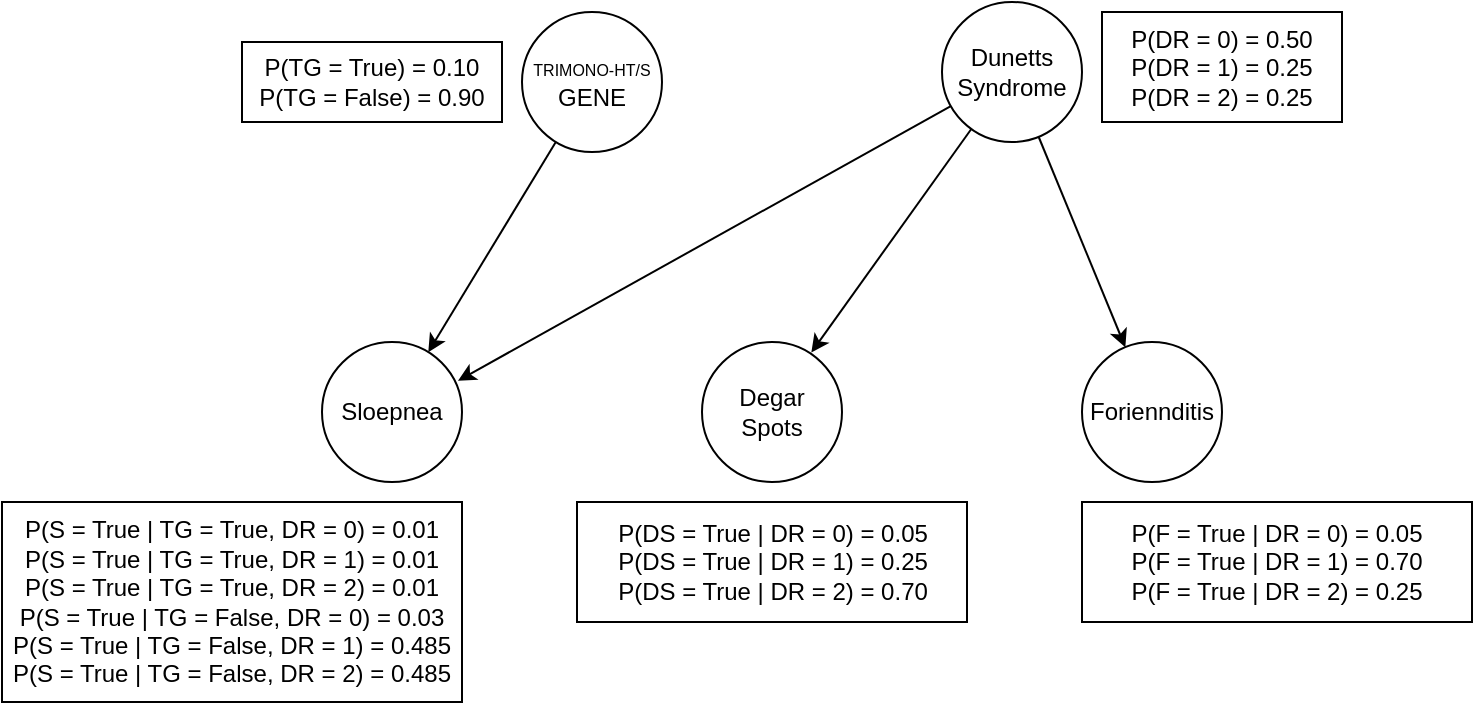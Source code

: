 <mxfile version="24.2.2" type="onedrive">
  <diagram name="第 1 页" id="tM6t7vS76mIx5nxMkh-z">
    <mxGraphModel grid="1" page="1" gridSize="10" guides="1" tooltips="1" connect="1" arrows="1" fold="1" pageScale="1" pageWidth="1200" pageHeight="500" math="0" shadow="0">
      <root>
        <mxCell id="0" />
        <mxCell id="1" parent="0" />
        <mxCell id="M5WA7xJpAliksB-nWC_Y-7" style="edgeStyle=none;rounded=0;orthogonalLoop=1;jettySize=auto;html=1;" edge="1" parent="1" source="M5WA7xJpAliksB-nWC_Y-1" target="M5WA7xJpAliksB-nWC_Y-3">
          <mxGeometry relative="1" as="geometry" />
        </mxCell>
        <mxCell id="M5WA7xJpAliksB-nWC_Y-8" style="edgeStyle=none;rounded=0;orthogonalLoop=1;jettySize=auto;html=1;entryX=0.971;entryY=0.277;entryDx=0;entryDy=0;entryPerimeter=0;" edge="1" parent="1" source="M5WA7xJpAliksB-nWC_Y-1" target="M5WA7xJpAliksB-nWC_Y-2">
          <mxGeometry relative="1" as="geometry" />
        </mxCell>
        <mxCell id="M5WA7xJpAliksB-nWC_Y-9" style="edgeStyle=none;rounded=0;orthogonalLoop=1;jettySize=auto;html=1;entryX=0.781;entryY=0.075;entryDx=0;entryDy=0;entryPerimeter=0;" edge="1" parent="1" source="M5WA7xJpAliksB-nWC_Y-1" target="M5WA7xJpAliksB-nWC_Y-4">
          <mxGeometry relative="1" as="geometry" />
        </mxCell>
        <mxCell id="M5WA7xJpAliksB-nWC_Y-1" value="Dunetts Syndrome" style="ellipse;whiteSpace=wrap;html=1;aspect=fixed;" vertex="1" parent="1">
          <mxGeometry x="480" y="80" width="70" height="70" as="geometry" />
        </mxCell>
        <mxCell id="M5WA7xJpAliksB-nWC_Y-2" value="Sloepnea" style="ellipse;whiteSpace=wrap;html=1;aspect=fixed;" vertex="1" parent="1">
          <mxGeometry x="170" y="250" width="70" height="70" as="geometry" />
        </mxCell>
        <mxCell id="M5WA7xJpAliksB-nWC_Y-3" value="Foriennditis" style="ellipse;whiteSpace=wrap;html=1;aspect=fixed;" vertex="1" parent="1">
          <mxGeometry x="550" y="250" width="70" height="70" as="geometry" />
        </mxCell>
        <mxCell id="M5WA7xJpAliksB-nWC_Y-4" value="Degar&lt;br&gt;Spots" style="ellipse;whiteSpace=wrap;html=1;aspect=fixed;" vertex="1" parent="1">
          <mxGeometry x="360" y="250" width="70" height="70" as="geometry" />
        </mxCell>
        <mxCell id="M5WA7xJpAliksB-nWC_Y-10" style="edgeStyle=none;rounded=0;orthogonalLoop=1;jettySize=auto;html=1;" edge="1" parent="1" source="M5WA7xJpAliksB-nWC_Y-5" target="M5WA7xJpAliksB-nWC_Y-2">
          <mxGeometry relative="1" as="geometry" />
        </mxCell>
        <mxCell id="M5WA7xJpAliksB-nWC_Y-5" value="&lt;font style=&quot;&quot;&gt;&lt;span style=&quot;font-size: 8px;&quot;&gt;TRIMONO-HT/S&lt;/span&gt;&lt;br&gt;&lt;font style=&quot;font-size: 12px;&quot;&gt;GENE&lt;/font&gt;&lt;br&gt;&lt;/font&gt;" style="ellipse;whiteSpace=wrap;html=1;aspect=fixed;" vertex="1" parent="1">
          <mxGeometry x="270" y="85" width="70" height="70" as="geometry" />
        </mxCell>
        <mxCell id="M5WA7xJpAliksB-nWC_Y-11" value="P(DR = 0) = 0.50&lt;br&gt;P(DR = 1) = 0.25&lt;br&gt;P(DR = 2) = 0.25" style="rounded=0;whiteSpace=wrap;html=1;" vertex="1" parent="1">
          <mxGeometry x="560" y="85" width="120" height="55" as="geometry" />
        </mxCell>
        <mxCell id="M5WA7xJpAliksB-nWC_Y-12" value="P(TG = True) = 0.10&lt;br&gt;P(TG = False) = 0.90" style="rounded=0;whiteSpace=wrap;html=1;" vertex="1" parent="1">
          <mxGeometry x="130" y="100" width="130" height="40" as="geometry" />
        </mxCell>
        <mxCell id="M5WA7xJpAliksB-nWC_Y-13" value="&lt;div&gt;P(S = True | TG = True,&amp;nbsp;&lt;span style=&quot;background-color: initial;&quot;&gt;DR = 0&lt;/span&gt;&lt;span style=&quot;background-color: initial;&quot;&gt;) = 0.01&lt;/span&gt;&lt;/div&gt;&lt;div&gt;P(S = True | TG = True,&amp;nbsp;&lt;span style=&quot;background-color: initial;&quot;&gt;DR = 1&lt;/span&gt;&lt;span style=&quot;background-color: initial;&quot;&gt;) = 0.01&lt;/span&gt;&lt;/div&gt;&lt;div&gt;P(S = True | TG = True,&amp;nbsp;&lt;span style=&quot;background-color: initial;&quot;&gt;DR = 2&lt;/span&gt;&lt;span style=&quot;background-color: initial;&quot;&gt;) = 0.01&lt;/span&gt;&lt;/div&gt;P(S = True | TG = False, DR = 0) = 0.03&lt;br&gt;P(S = True | TG = False, DR = 1) =&amp;nbsp;0.485&lt;br&gt;P(S = True | TG = False, DR = 2) =&amp;nbsp;0.485" style="rounded=0;whiteSpace=wrap;html=1;" vertex="1" parent="1">
          <mxGeometry x="10" y="330" width="230" height="100" as="geometry" />
        </mxCell>
        <mxCell id="M5WA7xJpAliksB-nWC_Y-14" value="P(DS = True | DR = 0) = 0.05&lt;br&gt;P(DS = True | DR = 1) =&amp;nbsp;0.25&lt;br&gt;P(DS = True | DR = 2) = 0.70" style="rounded=0;whiteSpace=wrap;html=1;" vertex="1" parent="1">
          <mxGeometry x="297.5" y="330" width="195" height="60" as="geometry" />
        </mxCell>
        <mxCell id="M5WA7xJpAliksB-nWC_Y-15" value="P(F = True | DR = 0) = 0.05&lt;br&gt;P(F = True | DR = 1) = 0.70&lt;br&gt;P(F = True | DR = 2) = 0.25" style="rounded=0;whiteSpace=wrap;html=1;" vertex="1" parent="1">
          <mxGeometry x="550" y="330" width="195" height="60" as="geometry" />
        </mxCell>
      </root>
    </mxGraphModel>
  </diagram>
</mxfile>

